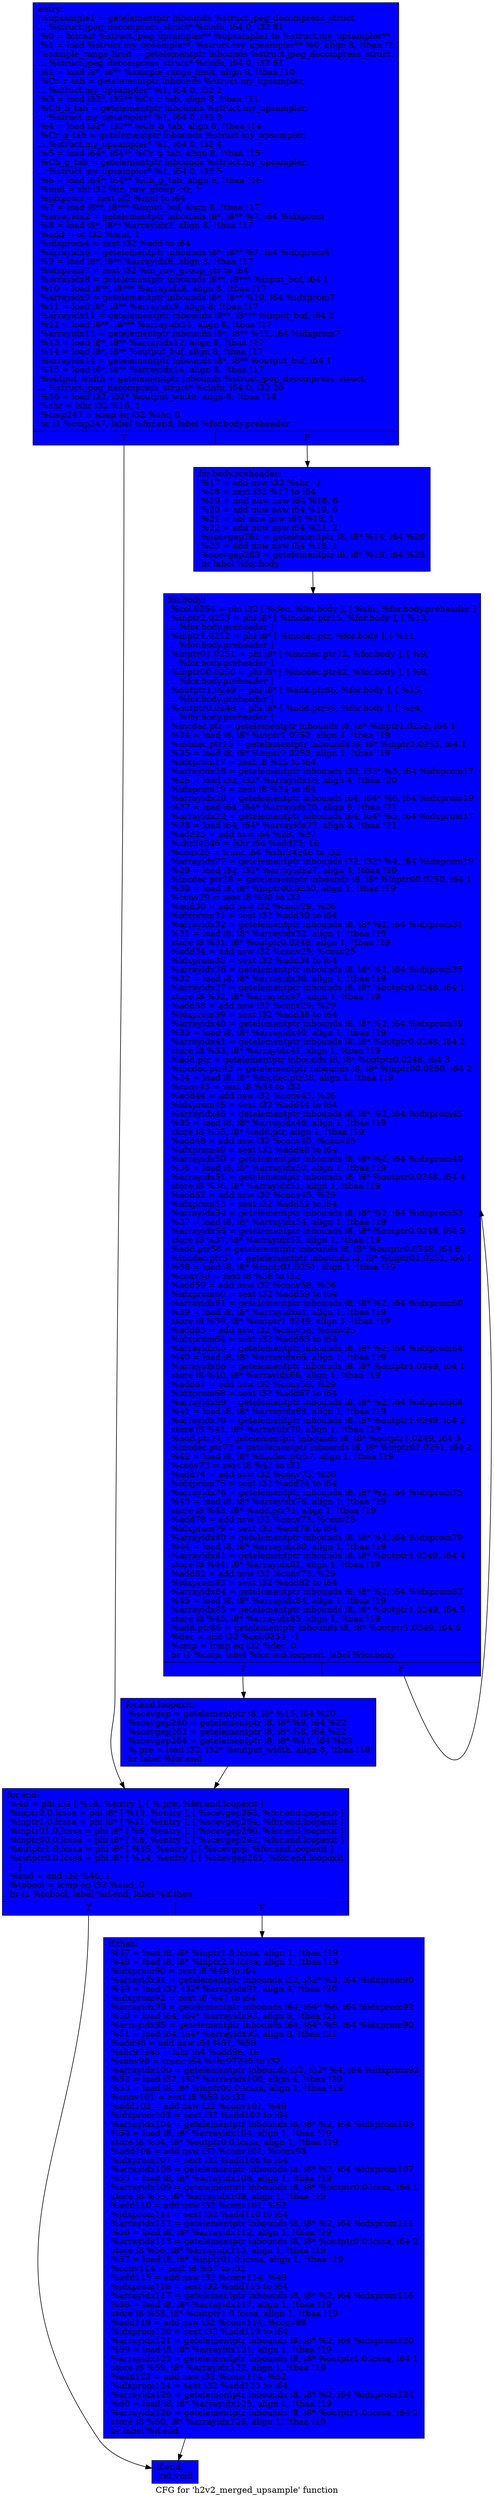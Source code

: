 digraph "CFG for 'h2v2_merged_upsample' function" {
	label="CFG for 'h2v2_merged_upsample' function";

	Node0x5a20f80 [shape=record, style = filled, fillcolor = blue, label="{entry:\l  %upsample1 = getelementptr inbounds %struct.jpeg_decompress_struct,\l... %struct.jpeg_decompress_struct* %cinfo, i64 0, i32 81\l  %0 = bitcast %struct.jpeg_upsampler** %upsample1 to %struct.my_upsampler**\l  %1 = load %struct.my_upsampler*, %struct.my_upsampler** %0, align 8, !tbaa !2\l  %sample_range_limit = getelementptr inbounds %struct.jpeg_decompress_struct,\l... %struct.jpeg_decompress_struct* %cinfo, i64 0, i32 61\l  %2 = load i8*, i8** %sample_range_limit, align 8, !tbaa !10\l  %Cr_r_tab = getelementptr inbounds %struct.my_upsampler,\l... %struct.my_upsampler* %1, i64 0, i32 2\l  %3 = load i32*, i32** %Cr_r_tab, align 8, !tbaa !11\l  %Cb_b_tab = getelementptr inbounds %struct.my_upsampler,\l... %struct.my_upsampler* %1, i64 0, i32 3\l  %4 = load i32*, i32** %Cb_b_tab, align 8, !tbaa !14\l  %Cr_g_tab = getelementptr inbounds %struct.my_upsampler,\l... %struct.my_upsampler* %1, i64 0, i32 4\l  %5 = load i64*, i64** %Cr_g_tab, align 8, !tbaa !15\l  %Cb_g_tab = getelementptr inbounds %struct.my_upsampler,\l... %struct.my_upsampler* %1, i64 0, i32 5\l  %6 = load i64*, i64** %Cb_g_tab, align 8, !tbaa !16\l  %mul = shl i32 %in_row_group_ctr, 1\l  %idxprom = zext i32 %mul to i64\l  %7 = load i8**, i8*** %input_buf, align 8, !tbaa !17\l  %arrayidx2 = getelementptr inbounds i8*, i8** %7, i64 %idxprom\l  %8 = load i8*, i8** %arrayidx2, align 8, !tbaa !17\l  %add = or i32 %mul, 1\l  %idxprom4 = zext i32 %add to i64\l  %arrayidx6 = getelementptr inbounds i8*, i8** %7, i64 %idxprom4\l  %9 = load i8*, i8** %arrayidx6, align 8, !tbaa !17\l  %idxprom7 = zext i32 %in_row_group_ctr to i64\l  %arrayidx8 = getelementptr inbounds i8**, i8*** %input_buf, i64 1\l  %10 = load i8**, i8*** %arrayidx8, align 8, !tbaa !17\l  %arrayidx9 = getelementptr inbounds i8*, i8** %10, i64 %idxprom7\l  %11 = load i8*, i8** %arrayidx9, align 8, !tbaa !17\l  %arrayidx11 = getelementptr inbounds i8**, i8*** %input_buf, i64 2\l  %12 = load i8**, i8*** %arrayidx11, align 8, !tbaa !17\l  %arrayidx12 = getelementptr inbounds i8*, i8** %12, i64 %idxprom7\l  %13 = load i8*, i8** %arrayidx12, align 8, !tbaa !17\l  %14 = load i8*, i8** %output_buf, align 8, !tbaa !17\l  %arrayidx14 = getelementptr inbounds i8*, i8** %output_buf, i64 1\l  %15 = load i8*, i8** %arrayidx14, align 8, !tbaa !17\l  %output_width = getelementptr inbounds %struct.jpeg_decompress_struct,\l... %struct.jpeg_decompress_struct* %cinfo, i64 0, i32 26\l  %16 = load i32, i32* %output_width, align 8, !tbaa !18\l  %shr = lshr i32 %16, 1\l  %cmp247 = icmp eq i32 %shr, 0\l  br i1 %cmp247, label %for.end, label %for.body.preheader\l|{<s0>T|<s1>F}}"];
	Node0x5a20f80:s0 -> Node0x5a23660;
	Node0x5a20f80:s1 -> Node0x5a24cf0;
	Node0x5a24cf0 [shape=record, style = filled, fillcolor = blue, label="{for.body.preheader:                               \l  %17 = add nsw i32 %shr, -1\l  %18 = zext i32 %17 to i64\l  %19 = mul nuw nsw i64 %18, 6\l  %20 = add nuw nsw i64 %19, 6\l  %21 = shl nuw nsw i64 %18, 1\l  %22 = add nuw nsw i64 %21, 2\l  %scevgep261 = getelementptr i8, i8* %14, i64 %20\l  %23 = add nuw nsw i64 %18, 1\l  %scevgep263 = getelementptr i8, i8* %13, i64 %23\l  br label %for.body\l}"];
	Node0x5a24cf0 -> Node0x5a25320;
	Node0x5a25320 [shape=record, style = filled, fillcolor = blue, label="{for.body:                                         \l  %col.0254 = phi i32 [ %dec, %for.body ], [ %shr, %for.body.preheader ]\l  %inptr2.0253 = phi i8* [ %incdec.ptr15, %for.body ], [ %13,\l... %for.body.preheader ]\l  %inptr1.0252 = phi i8* [ %incdec.ptr, %for.body ], [ %11,\l... %for.body.preheader ]\l  %inptr01.0251 = phi i8* [ %incdec.ptr72, %for.body ], [ %9,\l... %for.body.preheader ]\l  %inptr00.0250 = phi i8* [ %incdec.ptr42, %for.body ], [ %8,\l... %for.body.preheader ]\l  %outptr1.0249 = phi i8* [ %add.ptr86, %for.body ], [ %15,\l... %for.body.preheader ]\l  %outptr0.0248 = phi i8* [ %add.ptr56, %for.body ], [ %14,\l... %for.body.preheader ]\l  %incdec.ptr = getelementptr inbounds i8, i8* %inptr1.0252, i64 1\l  %24 = load i8, i8* %inptr1.0252, align 1, !tbaa !19\l  %incdec.ptr15 = getelementptr inbounds i8, i8* %inptr2.0253, i64 1\l  %25 = load i8, i8* %inptr2.0253, align 1, !tbaa !19\l  %idxprom17 = zext i8 %25 to i64\l  %arrayidx18 = getelementptr inbounds i32, i32* %3, i64 %idxprom17\l  %26 = load i32, i32* %arrayidx18, align 4, !tbaa !20\l  %idxprom19 = zext i8 %24 to i64\l  %arrayidx20 = getelementptr inbounds i64, i64* %6, i64 %idxprom19\l  %27 = load i64, i64* %arrayidx20, align 8, !tbaa !21\l  %arrayidx22 = getelementptr inbounds i64, i64* %5, i64 %idxprom17\l  %28 = load i64, i64* %arrayidx22, align 8, !tbaa !21\l  %add23 = add nsw i64 %28, %27\l  %shr24246 = lshr i64 %add23, 16\l  %conv25 = trunc i64 %shr24246 to i32\l  %arrayidx27 = getelementptr inbounds i32, i32* %4, i64 %idxprom19\l  %29 = load i32, i32* %arrayidx27, align 4, !tbaa !20\l  %incdec.ptr28 = getelementptr inbounds i8, i8* %inptr00.0250, i64 1\l  %30 = load i8, i8* %inptr00.0250, align 1, !tbaa !19\l  %conv29 = zext i8 %30 to i32\l  %add30 = add nsw i32 %conv29, %26\l  %idxprom31 = sext i32 %add30 to i64\l  %arrayidx32 = getelementptr inbounds i8, i8* %2, i64 %idxprom31\l  %31 = load i8, i8* %arrayidx32, align 1, !tbaa !19\l  store i8 %31, i8* %outptr0.0248, align 1, !tbaa !19\l  %add34 = add nsw i32 %conv29, %conv25\l  %idxprom35 = sext i32 %add34 to i64\l  %arrayidx36 = getelementptr inbounds i8, i8* %2, i64 %idxprom35\l  %32 = load i8, i8* %arrayidx36, align 1, !tbaa !19\l  %arrayidx37 = getelementptr inbounds i8, i8* %outptr0.0248, i64 1\l  store i8 %32, i8* %arrayidx37, align 1, !tbaa !19\l  %add38 = add nsw i32 %conv29, %29\l  %idxprom39 = sext i32 %add38 to i64\l  %arrayidx40 = getelementptr inbounds i8, i8* %2, i64 %idxprom39\l  %33 = load i8, i8* %arrayidx40, align 1, !tbaa !19\l  %arrayidx41 = getelementptr inbounds i8, i8* %outptr0.0248, i64 2\l  store i8 %33, i8* %arrayidx41, align 1, !tbaa !19\l  %add.ptr = getelementptr inbounds i8, i8* %outptr0.0248, i64 3\l  %incdec.ptr42 = getelementptr inbounds i8, i8* %inptr00.0250, i64 2\l  %34 = load i8, i8* %incdec.ptr28, align 1, !tbaa !19\l  %conv43 = zext i8 %34 to i32\l  %add44 = add nsw i32 %conv43, %26\l  %idxprom45 = sext i32 %add44 to i64\l  %arrayidx46 = getelementptr inbounds i8, i8* %2, i64 %idxprom45\l  %35 = load i8, i8* %arrayidx46, align 1, !tbaa !19\l  store i8 %35, i8* %add.ptr, align 1, !tbaa !19\l  %add48 = add nsw i32 %conv43, %conv25\l  %idxprom49 = sext i32 %add48 to i64\l  %arrayidx50 = getelementptr inbounds i8, i8* %2, i64 %idxprom49\l  %36 = load i8, i8* %arrayidx50, align 1, !tbaa !19\l  %arrayidx51 = getelementptr inbounds i8, i8* %outptr0.0248, i64 4\l  store i8 %36, i8* %arrayidx51, align 1, !tbaa !19\l  %add52 = add nsw i32 %conv43, %29\l  %idxprom53 = sext i32 %add52 to i64\l  %arrayidx54 = getelementptr inbounds i8, i8* %2, i64 %idxprom53\l  %37 = load i8, i8* %arrayidx54, align 1, !tbaa !19\l  %arrayidx55 = getelementptr inbounds i8, i8* %outptr0.0248, i64 5\l  store i8 %37, i8* %arrayidx55, align 1, !tbaa !19\l  %add.ptr56 = getelementptr inbounds i8, i8* %outptr0.0248, i64 6\l  %incdec.ptr57 = getelementptr inbounds i8, i8* %inptr01.0251, i64 1\l  %38 = load i8, i8* %inptr01.0251, align 1, !tbaa !19\l  %conv58 = zext i8 %38 to i32\l  %add59 = add nsw i32 %conv58, %26\l  %idxprom60 = sext i32 %add59 to i64\l  %arrayidx61 = getelementptr inbounds i8, i8* %2, i64 %idxprom60\l  %39 = load i8, i8* %arrayidx61, align 1, !tbaa !19\l  store i8 %39, i8* %outptr1.0249, align 1, !tbaa !19\l  %add63 = add nsw i32 %conv58, %conv25\l  %idxprom64 = sext i32 %add63 to i64\l  %arrayidx65 = getelementptr inbounds i8, i8* %2, i64 %idxprom64\l  %40 = load i8, i8* %arrayidx65, align 1, !tbaa !19\l  %arrayidx66 = getelementptr inbounds i8, i8* %outptr1.0249, i64 1\l  store i8 %40, i8* %arrayidx66, align 1, !tbaa !19\l  %add67 = add nsw i32 %conv58, %29\l  %idxprom68 = sext i32 %add67 to i64\l  %arrayidx69 = getelementptr inbounds i8, i8* %2, i64 %idxprom68\l  %41 = load i8, i8* %arrayidx69, align 1, !tbaa !19\l  %arrayidx70 = getelementptr inbounds i8, i8* %outptr1.0249, i64 2\l  store i8 %41, i8* %arrayidx70, align 1, !tbaa !19\l  %add.ptr71 = getelementptr inbounds i8, i8* %outptr1.0249, i64 3\l  %incdec.ptr72 = getelementptr inbounds i8, i8* %inptr01.0251, i64 2\l  %42 = load i8, i8* %incdec.ptr57, align 1, !tbaa !19\l  %conv73 = zext i8 %42 to i32\l  %add74 = add nsw i32 %conv73, %26\l  %idxprom75 = sext i32 %add74 to i64\l  %arrayidx76 = getelementptr inbounds i8, i8* %2, i64 %idxprom75\l  %43 = load i8, i8* %arrayidx76, align 1, !tbaa !19\l  store i8 %43, i8* %add.ptr71, align 1, !tbaa !19\l  %add78 = add nsw i32 %conv73, %conv25\l  %idxprom79 = sext i32 %add78 to i64\l  %arrayidx80 = getelementptr inbounds i8, i8* %2, i64 %idxprom79\l  %44 = load i8, i8* %arrayidx80, align 1, !tbaa !19\l  %arrayidx81 = getelementptr inbounds i8, i8* %outptr1.0249, i64 4\l  store i8 %44, i8* %arrayidx81, align 1, !tbaa !19\l  %add82 = add nsw i32 %conv73, %29\l  %idxprom83 = sext i32 %add82 to i64\l  %arrayidx84 = getelementptr inbounds i8, i8* %2, i64 %idxprom83\l  %45 = load i8, i8* %arrayidx84, align 1, !tbaa !19\l  %arrayidx85 = getelementptr inbounds i8, i8* %outptr1.0249, i64 5\l  store i8 %45, i8* %arrayidx85, align 1, !tbaa !19\l  %add.ptr86 = getelementptr inbounds i8, i8* %outptr1.0249, i64 6\l  %dec = add i32 %col.0254, -1\l  %cmp = icmp eq i32 %dec, 0\l  br i1 %cmp, label %for.end.loopexit, label %for.body\l|{<s0>T|<s1>F}}"];
	Node0x5a25320:s0 -> Node0x5a27440;
	Node0x5a25320:s1 -> Node0x5a25320;
	Node0x5a27440 [shape=record, style = filled, fillcolor = blue, label="{for.end.loopexit:                                 \l  %scevgep = getelementptr i8, i8* %15, i64 %20\l  %scevgep260 = getelementptr i8, i8* %9, i64 %22\l  %scevgep262 = getelementptr i8, i8* %8, i64 %22\l  %scevgep264 = getelementptr i8, i8* %11, i64 %23\l  %.pre = load i32, i32* %output_width, align 8, !tbaa !18\l  br label %for.end\l}"];
	Node0x5a27440 -> Node0x5a23660;
	Node0x5a23660 [shape=record, style = filled, fillcolor = blue, label="{for.end:                                          \l  %46 = phi i32 [ %16, %entry ], [ %.pre, %for.end.loopexit ]\l  %inptr2.0.lcssa = phi i8* [ %13, %entry ], [ %scevgep263, %for.end.loopexit ]\l  %inptr1.0.lcssa = phi i8* [ %11, %entry ], [ %scevgep264, %for.end.loopexit ]\l  %inptr01.0.lcssa = phi i8* [ %9, %entry ], [ %scevgep260, %for.end.loopexit ]\l  %inptr00.0.lcssa = phi i8* [ %8, %entry ], [ %scevgep262, %for.end.loopexit ]\l  %outptr1.0.lcssa = phi i8* [ %15, %entry ], [ %scevgep, %for.end.loopexit ]\l  %outptr0.0.lcssa = phi i8* [ %14, %entry ], [ %scevgep261, %for.end.loopexit\l... ]\l  %and = and i32 %46, 1\l  %tobool = icmp eq i32 %and, 0\l  br i1 %tobool, label %if.end, label %if.then\l|{<s0>T|<s1>F}}"];
	Node0x5a23660:s0 -> Node0x5a302d0;
	Node0x5a23660:s1 -> Node0x5a303a0;
	Node0x5a303a0 [shape=record, style = filled, fillcolor = blue, label="{if.then:                                          \l  %47 = load i8, i8* %inptr1.0.lcssa, align 1, !tbaa !19\l  %48 = load i8, i8* %inptr2.0.lcssa, align 1, !tbaa !19\l  %idxprom90 = zext i8 %48 to i64\l  %arrayidx91 = getelementptr inbounds i32, i32* %3, i64 %idxprom90\l  %49 = load i32, i32* %arrayidx91, align 4, !tbaa !20\l  %idxprom92 = zext i8 %47 to i64\l  %arrayidx93 = getelementptr inbounds i64, i64* %6, i64 %idxprom92\l  %50 = load i64, i64* %arrayidx93, align 8, !tbaa !21\l  %arrayidx95 = getelementptr inbounds i64, i64* %5, i64 %idxprom90\l  %51 = load i64, i64* %arrayidx95, align 8, !tbaa !21\l  %add96 = add nsw i64 %51, %50\l  %shr97245 = lshr i64 %add96, 16\l  %conv98 = trunc i64 %shr97245 to i32\l  %arrayidx100 = getelementptr inbounds i32, i32* %4, i64 %idxprom92\l  %52 = load i32, i32* %arrayidx100, align 4, !tbaa !20\l  %53 = load i8, i8* %inptr00.0.lcssa, align 1, !tbaa !19\l  %conv101 = zext i8 %53 to i32\l  %add102 = add nsw i32 %conv101, %49\l  %idxprom103 = sext i32 %add102 to i64\l  %arrayidx104 = getelementptr inbounds i8, i8* %2, i64 %idxprom103\l  %54 = load i8, i8* %arrayidx104, align 1, !tbaa !19\l  store i8 %54, i8* %outptr0.0.lcssa, align 1, !tbaa !19\l  %add106 = add nsw i32 %conv101, %conv98\l  %idxprom107 = sext i32 %add106 to i64\l  %arrayidx108 = getelementptr inbounds i8, i8* %2, i64 %idxprom107\l  %55 = load i8, i8* %arrayidx108, align 1, !tbaa !19\l  %arrayidx109 = getelementptr inbounds i8, i8* %outptr0.0.lcssa, i64 1\l  store i8 %55, i8* %arrayidx109, align 1, !tbaa !19\l  %add110 = add nsw i32 %conv101, %52\l  %idxprom111 = sext i32 %add110 to i64\l  %arrayidx112 = getelementptr inbounds i8, i8* %2, i64 %idxprom111\l  %56 = load i8, i8* %arrayidx112, align 1, !tbaa !19\l  %arrayidx113 = getelementptr inbounds i8, i8* %outptr0.0.lcssa, i64 2\l  store i8 %56, i8* %arrayidx113, align 1, !tbaa !19\l  %57 = load i8, i8* %inptr01.0.lcssa, align 1, !tbaa !19\l  %conv114 = zext i8 %57 to i32\l  %add115 = add nsw i32 %conv114, %49\l  %idxprom116 = sext i32 %add115 to i64\l  %arrayidx117 = getelementptr inbounds i8, i8* %2, i64 %idxprom116\l  %58 = load i8, i8* %arrayidx117, align 1, !tbaa !19\l  store i8 %58, i8* %outptr1.0.lcssa, align 1, !tbaa !19\l  %add119 = add nsw i32 %conv114, %conv98\l  %idxprom120 = sext i32 %add119 to i64\l  %arrayidx121 = getelementptr inbounds i8, i8* %2, i64 %idxprom120\l  %59 = load i8, i8* %arrayidx121, align 1, !tbaa !19\l  %arrayidx122 = getelementptr inbounds i8, i8* %outptr1.0.lcssa, i64 1\l  store i8 %59, i8* %arrayidx122, align 1, !tbaa !19\l  %add123 = add nsw i32 %conv114, %52\l  %idxprom124 = sext i32 %add123 to i64\l  %arrayidx125 = getelementptr inbounds i8, i8* %2, i64 %idxprom124\l  %60 = load i8, i8* %arrayidx125, align 1, !tbaa !19\l  %arrayidx126 = getelementptr inbounds i8, i8* %outptr1.0.lcssa, i64 2\l  store i8 %60, i8* %arrayidx126, align 1, !tbaa !19\l  br label %if.end\l}"];
	Node0x5a303a0 -> Node0x5a302d0;
	Node0x5a302d0 [shape=record, style = filled, fillcolor = blue, label="{if.end:                                           \l  ret void\l}"];
}
